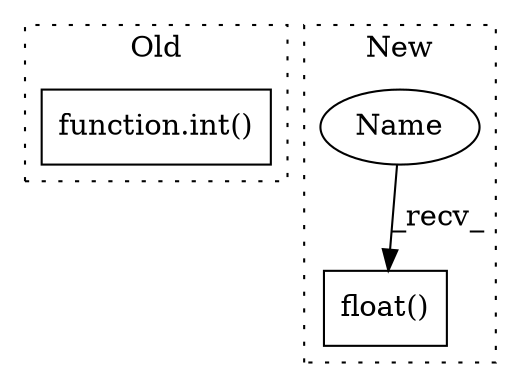 digraph G {
subgraph cluster0 {
1 [label="function.int()" a="75" s="6298,6318" l="4,1" shape="box"];
label = "Old";
style="dotted";
}
subgraph cluster1 {
2 [label="float()" a="75" s="6600" l="12" shape="box"];
3 [label="Name" a="87" s="6600" l="4" shape="ellipse"];
label = "New";
style="dotted";
}
3 -> 2 [label="_recv_"];
}